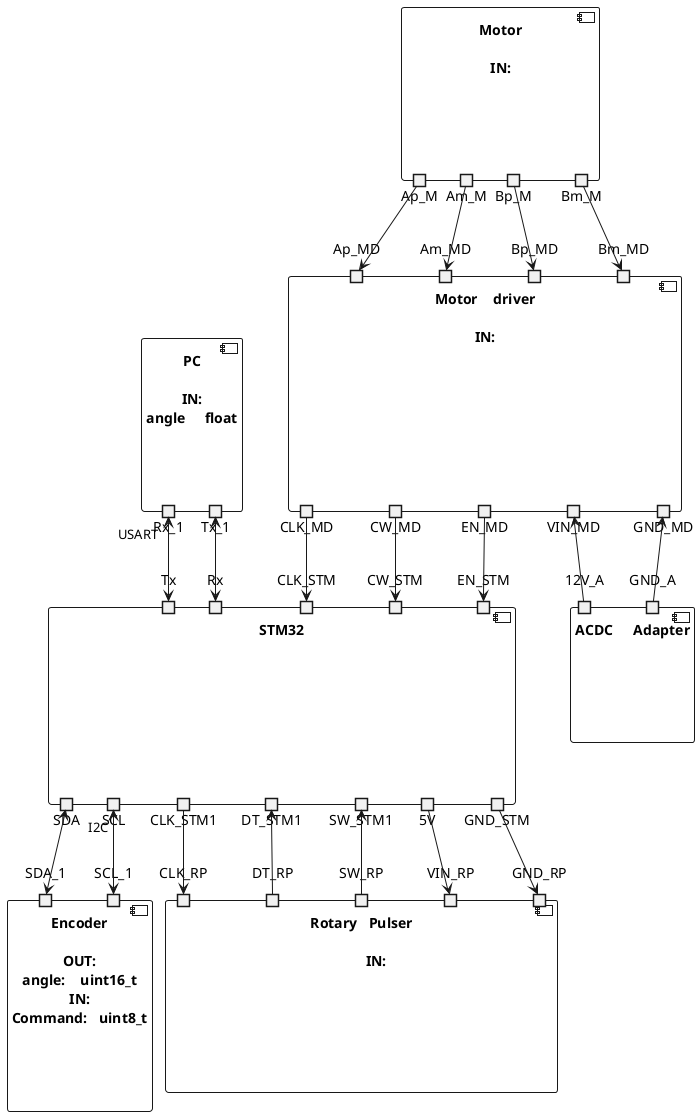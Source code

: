 @startuml
' This plugin integrates all type diagram snippets. They are splitted into 9 sections:
component [Encoder\n\nOUT:\nangle:\tuint16_t\nIN:\nCommand:\tuint8_t]{
    portin SDA_1
    portin SCL_1
} 

component STM32{
    portout SDA
    portout SCL
    portout CLK_STM1
    portout DT_STM1
    portout SW_STM1
    portout 5V
    portout GND_STM
    portin Rx
    portin Tx
    portin CLK_STM
    portin CW_STM
    portin EN_STM
}

component [PC\n\nIN:\nangle\tfloat]{
    portout Rx_1
    portout Tx_1
}

component [Motor\n\nIN:\n]{
    portout Ap_M
    portout Am_M
    portout Bp_M
    portout Bm_M
}

component [Motor\tdriver\n\nIN:\n]{
    portin Ap_MD
    portin Am_MD
    portin Bp_MD
    portin Bm_MD
    portout CLK_MD
    portout CW_MD
    portout EN_MD
    portout VIN_MD
    portout GND_MD
}

component [Rotary\tPulser\n\n\tIN:\n]{
    portin CLK_RP
    portin DT_RP
    portin SW_RP
    portin VIN_RP
    portin GND_RP
}

component [ACDC\tAdapter\n]{
    portin 12V_A
    portin GND_A
}

' component Motor_driver{
'     Enable: 1
'     Clk: Step
'     Cw: direction
' }

' component Motor{

' }

' ' component MATLAB_APP{

' ' }

' component MATLAB_SCRIPT{
'     Velocity: To_Send2Motor
'     Logs: To_SDCard
' }

' SDA <--> Enkoder
' SCL <--> Enkoder
' Rx  <-->  PC
' Tx  <-->  PC
Ap_M --> Ap_MD
Am_M --> Am_MD
Bp_M --> Bp_MD
Bm_M --> Bm_MD
CLK_MD --> CLK_STM
CW_MD --> CW_STM
EN_MD --> EN_STM
5V --> VIN_RP
GND_STM --> GND_RP
CLK_STM1 --> CLK_RP
DT_STM1 <-- DT_RP
SW_STM1 <-- SW_RP
VIN_MD <-- 12V_A
GND_MD <-- GND_A
SDA  <-->         SDA_1
SCL "I2C" <-->    SCL_1
Tx_1       <-->   Rx 
Rx_1   "USART"    <-->   Tx 
' STM32 --> MATLAB_SCRIPT
' ' MATLAB_APP "zadana wartosc"--> MATLAB_SCRIPT
' MATLAB_SCRIPT "syg sterujacy - predkosc" --> STM32
' STM32 "Freq, VIN, GND" --> Motor_driver
' Motor_driver --> Motor
' Motor --> Enkoder
' STM32 "USART" --> Terminal
@enduml
